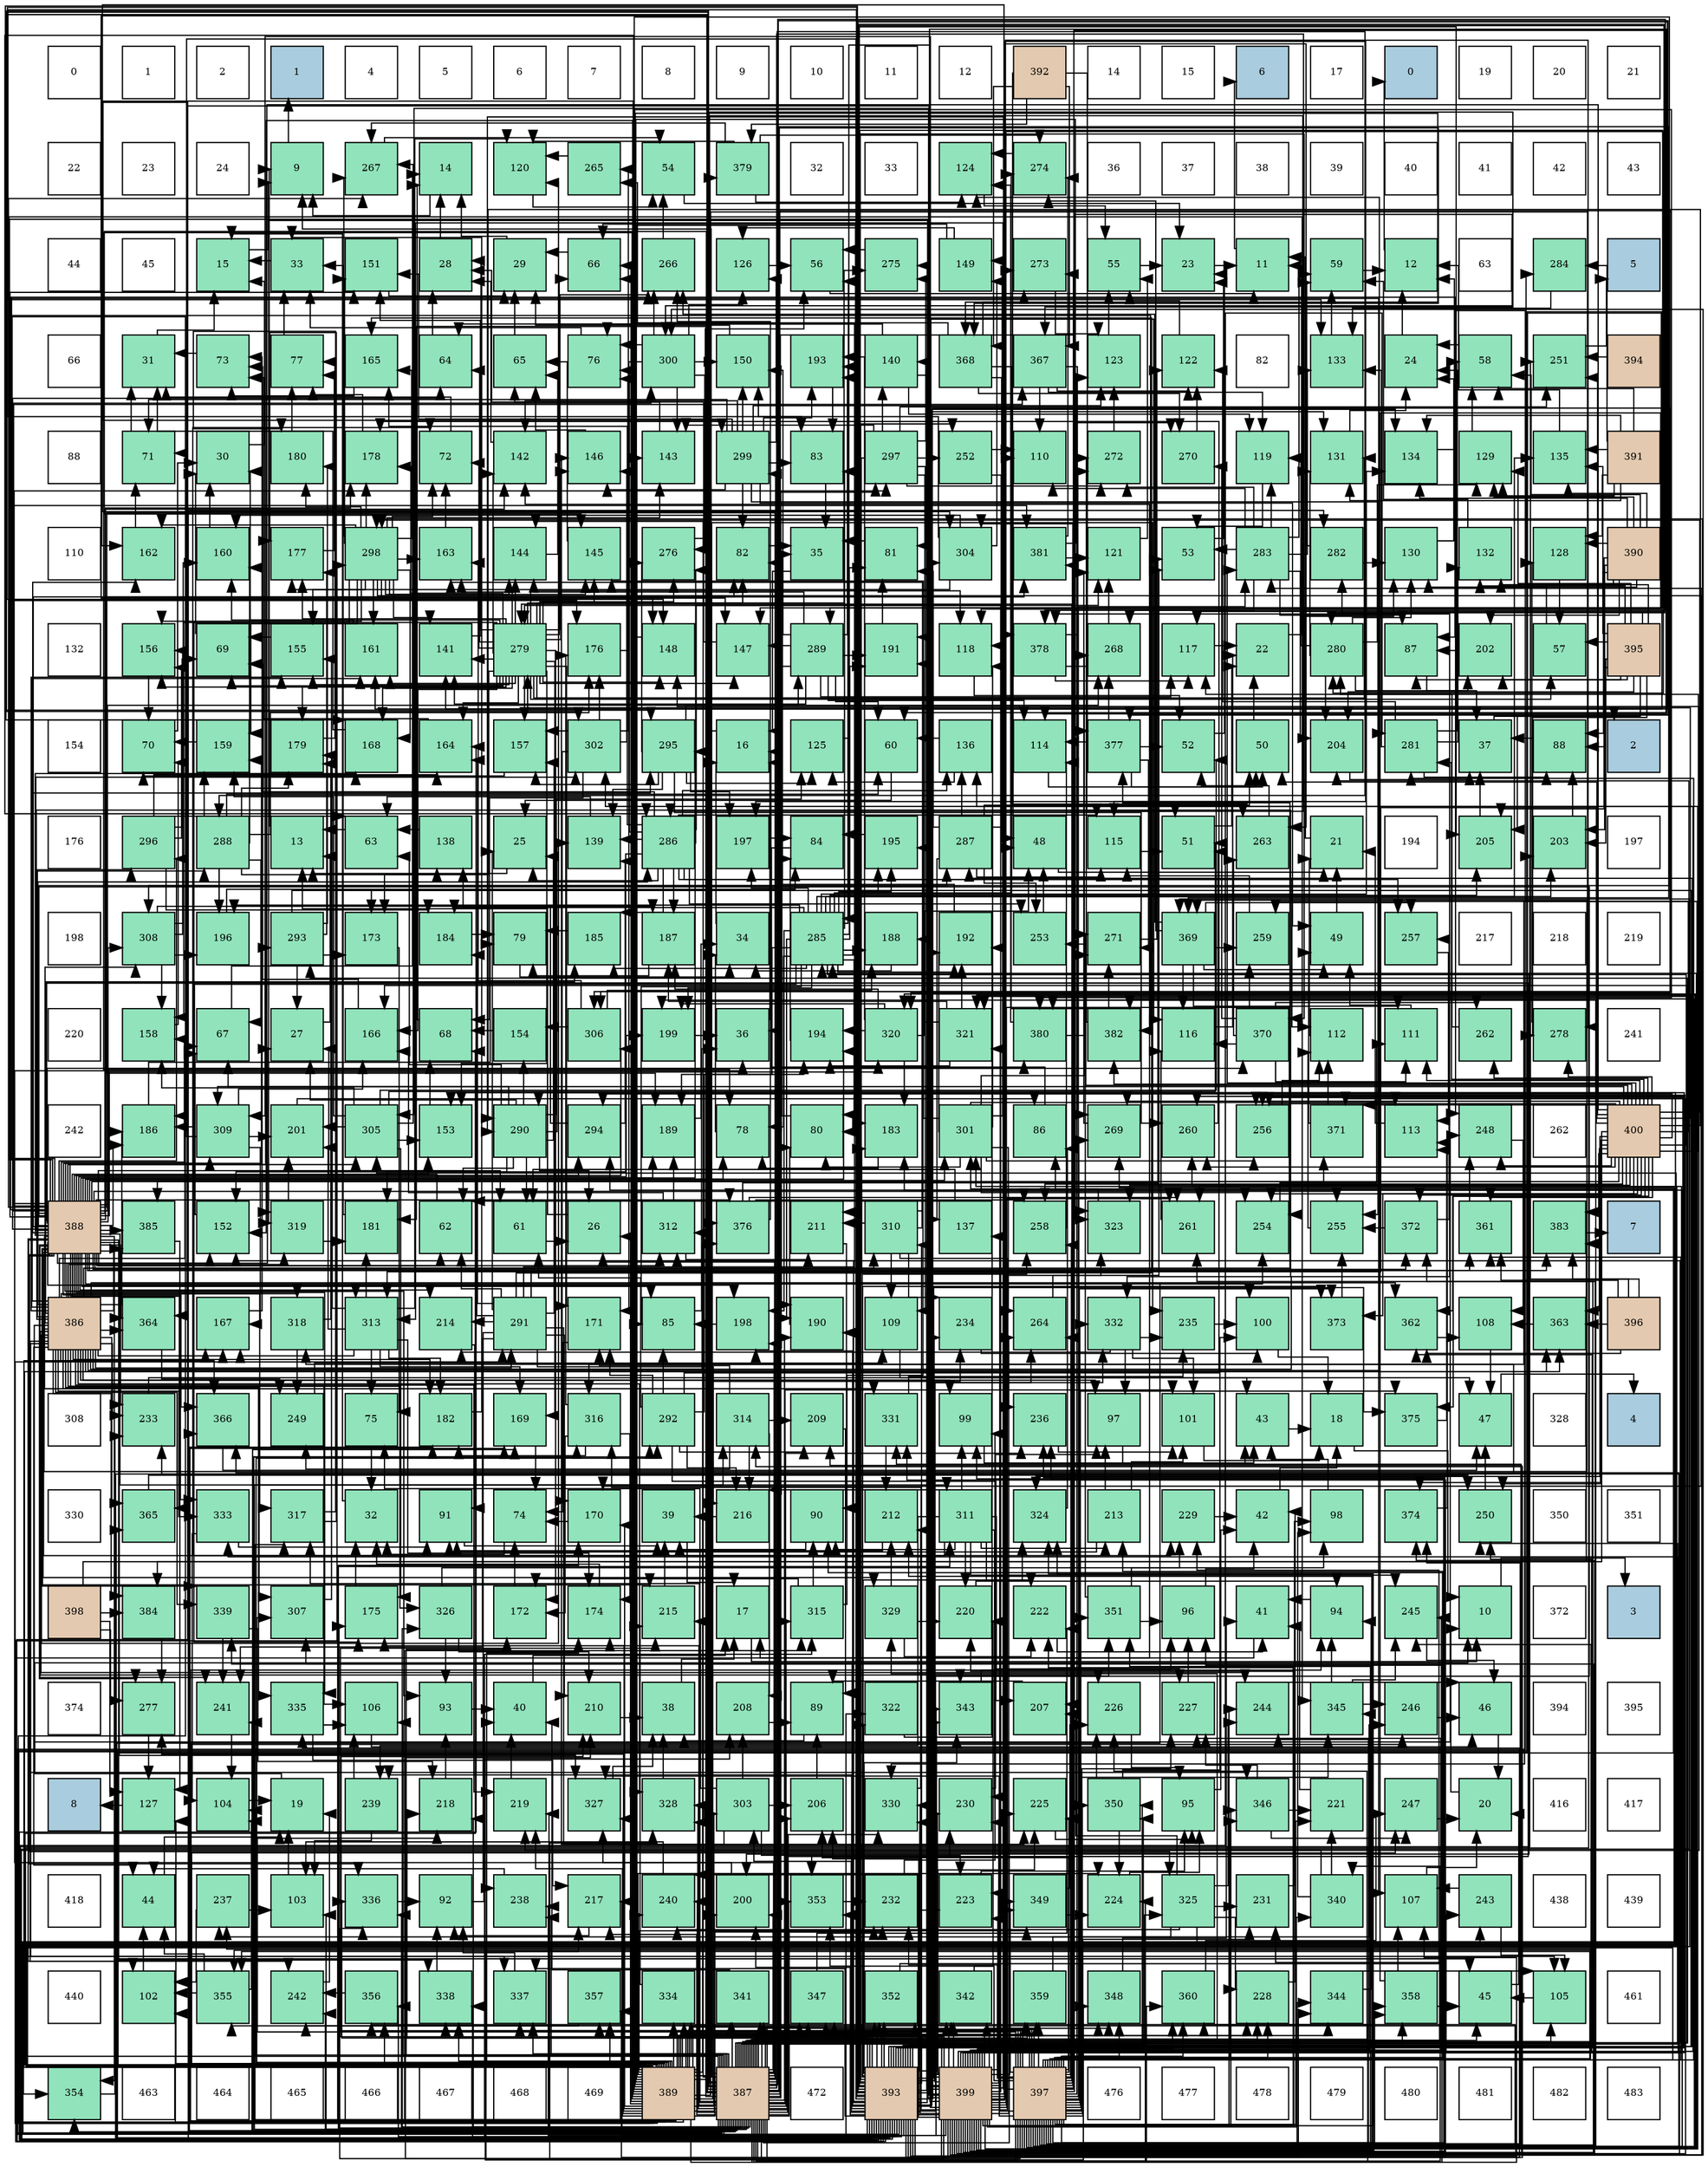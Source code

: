 digraph layout{
 rankdir=TB;
 splines=ortho;
 node [style=filled shape=square fixedsize=true width=0.6];
0[label="0", fontsize=8, fillcolor="#ffffff"];
1[label="1", fontsize=8, fillcolor="#ffffff"];
2[label="2", fontsize=8, fillcolor="#ffffff"];
3[label="1", fontsize=8, fillcolor="#a9ccde"];
4[label="4", fontsize=8, fillcolor="#ffffff"];
5[label="5", fontsize=8, fillcolor="#ffffff"];
6[label="6", fontsize=8, fillcolor="#ffffff"];
7[label="7", fontsize=8, fillcolor="#ffffff"];
8[label="8", fontsize=8, fillcolor="#ffffff"];
9[label="9", fontsize=8, fillcolor="#ffffff"];
10[label="10", fontsize=8, fillcolor="#ffffff"];
11[label="11", fontsize=8, fillcolor="#ffffff"];
12[label="12", fontsize=8, fillcolor="#ffffff"];
13[label="392", fontsize=8, fillcolor="#e3c9af"];
14[label="14", fontsize=8, fillcolor="#ffffff"];
15[label="15", fontsize=8, fillcolor="#ffffff"];
16[label="6", fontsize=8, fillcolor="#a9ccde"];
17[label="17", fontsize=8, fillcolor="#ffffff"];
18[label="0", fontsize=8, fillcolor="#a9ccde"];
19[label="19", fontsize=8, fillcolor="#ffffff"];
20[label="20", fontsize=8, fillcolor="#ffffff"];
21[label="21", fontsize=8, fillcolor="#ffffff"];
22[label="22", fontsize=8, fillcolor="#ffffff"];
23[label="23", fontsize=8, fillcolor="#ffffff"];
24[label="24", fontsize=8, fillcolor="#ffffff"];
25[label="9", fontsize=8, fillcolor="#91e3bb"];
26[label="267", fontsize=8, fillcolor="#91e3bb"];
27[label="14", fontsize=8, fillcolor="#91e3bb"];
28[label="120", fontsize=8, fillcolor="#91e3bb"];
29[label="265", fontsize=8, fillcolor="#91e3bb"];
30[label="54", fontsize=8, fillcolor="#91e3bb"];
31[label="379", fontsize=8, fillcolor="#91e3bb"];
32[label="32", fontsize=8, fillcolor="#ffffff"];
33[label="33", fontsize=8, fillcolor="#ffffff"];
34[label="124", fontsize=8, fillcolor="#91e3bb"];
35[label="274", fontsize=8, fillcolor="#91e3bb"];
36[label="36", fontsize=8, fillcolor="#ffffff"];
37[label="37", fontsize=8, fillcolor="#ffffff"];
38[label="38", fontsize=8, fillcolor="#ffffff"];
39[label="39", fontsize=8, fillcolor="#ffffff"];
40[label="40", fontsize=8, fillcolor="#ffffff"];
41[label="41", fontsize=8, fillcolor="#ffffff"];
42[label="42", fontsize=8, fillcolor="#ffffff"];
43[label="43", fontsize=8, fillcolor="#ffffff"];
44[label="44", fontsize=8, fillcolor="#ffffff"];
45[label="45", fontsize=8, fillcolor="#ffffff"];
46[label="15", fontsize=8, fillcolor="#91e3bb"];
47[label="33", fontsize=8, fillcolor="#91e3bb"];
48[label="151", fontsize=8, fillcolor="#91e3bb"];
49[label="28", fontsize=8, fillcolor="#91e3bb"];
50[label="29", fontsize=8, fillcolor="#91e3bb"];
51[label="66", fontsize=8, fillcolor="#91e3bb"];
52[label="266", fontsize=8, fillcolor="#91e3bb"];
53[label="126", fontsize=8, fillcolor="#91e3bb"];
54[label="56", fontsize=8, fillcolor="#91e3bb"];
55[label="275", fontsize=8, fillcolor="#91e3bb"];
56[label="149", fontsize=8, fillcolor="#91e3bb"];
57[label="273", fontsize=8, fillcolor="#91e3bb"];
58[label="55", fontsize=8, fillcolor="#91e3bb"];
59[label="23", fontsize=8, fillcolor="#91e3bb"];
60[label="11", fontsize=8, fillcolor="#91e3bb"];
61[label="59", fontsize=8, fillcolor="#91e3bb"];
62[label="12", fontsize=8, fillcolor="#91e3bb"];
63[label="63", fontsize=8, fillcolor="#ffffff"];
64[label="284", fontsize=8, fillcolor="#91e3bb"];
65[label="5", fontsize=8, fillcolor="#a9ccde"];
66[label="66", fontsize=8, fillcolor="#ffffff"];
67[label="31", fontsize=8, fillcolor="#91e3bb"];
68[label="73", fontsize=8, fillcolor="#91e3bb"];
69[label="77", fontsize=8, fillcolor="#91e3bb"];
70[label="165", fontsize=8, fillcolor="#91e3bb"];
71[label="64", fontsize=8, fillcolor="#91e3bb"];
72[label="65", fontsize=8, fillcolor="#91e3bb"];
73[label="76", fontsize=8, fillcolor="#91e3bb"];
74[label="300", fontsize=8, fillcolor="#91e3bb"];
75[label="150", fontsize=8, fillcolor="#91e3bb"];
76[label="193", fontsize=8, fillcolor="#91e3bb"];
77[label="140", fontsize=8, fillcolor="#91e3bb"];
78[label="368", fontsize=8, fillcolor="#91e3bb"];
79[label="367", fontsize=8, fillcolor="#91e3bb"];
80[label="123", fontsize=8, fillcolor="#91e3bb"];
81[label="122", fontsize=8, fillcolor="#91e3bb"];
82[label="82", fontsize=8, fillcolor="#ffffff"];
83[label="133", fontsize=8, fillcolor="#91e3bb"];
84[label="24", fontsize=8, fillcolor="#91e3bb"];
85[label="58", fontsize=8, fillcolor="#91e3bb"];
86[label="251", fontsize=8, fillcolor="#91e3bb"];
87[label="394", fontsize=8, fillcolor="#e3c9af"];
88[label="88", fontsize=8, fillcolor="#ffffff"];
89[label="71", fontsize=8, fillcolor="#91e3bb"];
90[label="30", fontsize=8, fillcolor="#91e3bb"];
91[label="180", fontsize=8, fillcolor="#91e3bb"];
92[label="178", fontsize=8, fillcolor="#91e3bb"];
93[label="72", fontsize=8, fillcolor="#91e3bb"];
94[label="142", fontsize=8, fillcolor="#91e3bb"];
95[label="146", fontsize=8, fillcolor="#91e3bb"];
96[label="143", fontsize=8, fillcolor="#91e3bb"];
97[label="299", fontsize=8, fillcolor="#91e3bb"];
98[label="83", fontsize=8, fillcolor="#91e3bb"];
99[label="297", fontsize=8, fillcolor="#91e3bb"];
100[label="252", fontsize=8, fillcolor="#91e3bb"];
101[label="110", fontsize=8, fillcolor="#91e3bb"];
102[label="272", fontsize=8, fillcolor="#91e3bb"];
103[label="270", fontsize=8, fillcolor="#91e3bb"];
104[label="119", fontsize=8, fillcolor="#91e3bb"];
105[label="131", fontsize=8, fillcolor="#91e3bb"];
106[label="134", fontsize=8, fillcolor="#91e3bb"];
107[label="129", fontsize=8, fillcolor="#91e3bb"];
108[label="135", fontsize=8, fillcolor="#91e3bb"];
109[label="391", fontsize=8, fillcolor="#e3c9af"];
110[label="110", fontsize=8, fillcolor="#ffffff"];
111[label="162", fontsize=8, fillcolor="#91e3bb"];
112[label="160", fontsize=8, fillcolor="#91e3bb"];
113[label="177", fontsize=8, fillcolor="#91e3bb"];
114[label="298", fontsize=8, fillcolor="#91e3bb"];
115[label="163", fontsize=8, fillcolor="#91e3bb"];
116[label="144", fontsize=8, fillcolor="#91e3bb"];
117[label="145", fontsize=8, fillcolor="#91e3bb"];
118[label="276", fontsize=8, fillcolor="#91e3bb"];
119[label="82", fontsize=8, fillcolor="#91e3bb"];
120[label="35", fontsize=8, fillcolor="#91e3bb"];
121[label="81", fontsize=8, fillcolor="#91e3bb"];
122[label="304", fontsize=8, fillcolor="#91e3bb"];
123[label="381", fontsize=8, fillcolor="#91e3bb"];
124[label="121", fontsize=8, fillcolor="#91e3bb"];
125[label="53", fontsize=8, fillcolor="#91e3bb"];
126[label="283", fontsize=8, fillcolor="#91e3bb"];
127[label="282", fontsize=8, fillcolor="#91e3bb"];
128[label="130", fontsize=8, fillcolor="#91e3bb"];
129[label="132", fontsize=8, fillcolor="#91e3bb"];
130[label="128", fontsize=8, fillcolor="#91e3bb"];
131[label="390", fontsize=8, fillcolor="#e3c9af"];
132[label="132", fontsize=8, fillcolor="#ffffff"];
133[label="156", fontsize=8, fillcolor="#91e3bb"];
134[label="69", fontsize=8, fillcolor="#91e3bb"];
135[label="155", fontsize=8, fillcolor="#91e3bb"];
136[label="161", fontsize=8, fillcolor="#91e3bb"];
137[label="141", fontsize=8, fillcolor="#91e3bb"];
138[label="279", fontsize=8, fillcolor="#91e3bb"];
139[label="176", fontsize=8, fillcolor="#91e3bb"];
140[label="148", fontsize=8, fillcolor="#91e3bb"];
141[label="147", fontsize=8, fillcolor="#91e3bb"];
142[label="289", fontsize=8, fillcolor="#91e3bb"];
143[label="191", fontsize=8, fillcolor="#91e3bb"];
144[label="118", fontsize=8, fillcolor="#91e3bb"];
145[label="378", fontsize=8, fillcolor="#91e3bb"];
146[label="268", fontsize=8, fillcolor="#91e3bb"];
147[label="117", fontsize=8, fillcolor="#91e3bb"];
148[label="22", fontsize=8, fillcolor="#91e3bb"];
149[label="280", fontsize=8, fillcolor="#91e3bb"];
150[label="87", fontsize=8, fillcolor="#91e3bb"];
151[label="202", fontsize=8, fillcolor="#91e3bb"];
152[label="57", fontsize=8, fillcolor="#91e3bb"];
153[label="395", fontsize=8, fillcolor="#e3c9af"];
154[label="154", fontsize=8, fillcolor="#ffffff"];
155[label="70", fontsize=8, fillcolor="#91e3bb"];
156[label="159", fontsize=8, fillcolor="#91e3bb"];
157[label="179", fontsize=8, fillcolor="#91e3bb"];
158[label="168", fontsize=8, fillcolor="#91e3bb"];
159[label="164", fontsize=8, fillcolor="#91e3bb"];
160[label="157", fontsize=8, fillcolor="#91e3bb"];
161[label="302", fontsize=8, fillcolor="#91e3bb"];
162[label="295", fontsize=8, fillcolor="#91e3bb"];
163[label="16", fontsize=8, fillcolor="#91e3bb"];
164[label="125", fontsize=8, fillcolor="#91e3bb"];
165[label="60", fontsize=8, fillcolor="#91e3bb"];
166[label="136", fontsize=8, fillcolor="#91e3bb"];
167[label="114", fontsize=8, fillcolor="#91e3bb"];
168[label="377", fontsize=8, fillcolor="#91e3bb"];
169[label="52", fontsize=8, fillcolor="#91e3bb"];
170[label="50", fontsize=8, fillcolor="#91e3bb"];
171[label="204", fontsize=8, fillcolor="#91e3bb"];
172[label="281", fontsize=8, fillcolor="#91e3bb"];
173[label="37", fontsize=8, fillcolor="#91e3bb"];
174[label="88", fontsize=8, fillcolor="#91e3bb"];
175[label="2", fontsize=8, fillcolor="#a9ccde"];
176[label="176", fontsize=8, fillcolor="#ffffff"];
177[label="296", fontsize=8, fillcolor="#91e3bb"];
178[label="288", fontsize=8, fillcolor="#91e3bb"];
179[label="13", fontsize=8, fillcolor="#91e3bb"];
180[label="63", fontsize=8, fillcolor="#91e3bb"];
181[label="138", fontsize=8, fillcolor="#91e3bb"];
182[label="25", fontsize=8, fillcolor="#91e3bb"];
183[label="139", fontsize=8, fillcolor="#91e3bb"];
184[label="286", fontsize=8, fillcolor="#91e3bb"];
185[label="197", fontsize=8, fillcolor="#91e3bb"];
186[label="84", fontsize=8, fillcolor="#91e3bb"];
187[label="195", fontsize=8, fillcolor="#91e3bb"];
188[label="287", fontsize=8, fillcolor="#91e3bb"];
189[label="48", fontsize=8, fillcolor="#91e3bb"];
190[label="115", fontsize=8, fillcolor="#91e3bb"];
191[label="51", fontsize=8, fillcolor="#91e3bb"];
192[label="263", fontsize=8, fillcolor="#91e3bb"];
193[label="21", fontsize=8, fillcolor="#91e3bb"];
194[label="194", fontsize=8, fillcolor="#ffffff"];
195[label="205", fontsize=8, fillcolor="#91e3bb"];
196[label="203", fontsize=8, fillcolor="#91e3bb"];
197[label="197", fontsize=8, fillcolor="#ffffff"];
198[label="198", fontsize=8, fillcolor="#ffffff"];
199[label="308", fontsize=8, fillcolor="#91e3bb"];
200[label="196", fontsize=8, fillcolor="#91e3bb"];
201[label="293", fontsize=8, fillcolor="#91e3bb"];
202[label="173", fontsize=8, fillcolor="#91e3bb"];
203[label="184", fontsize=8, fillcolor="#91e3bb"];
204[label="79", fontsize=8, fillcolor="#91e3bb"];
205[label="185", fontsize=8, fillcolor="#91e3bb"];
206[label="187", fontsize=8, fillcolor="#91e3bb"];
207[label="34", fontsize=8, fillcolor="#91e3bb"];
208[label="285", fontsize=8, fillcolor="#91e3bb"];
209[label="188", fontsize=8, fillcolor="#91e3bb"];
210[label="192", fontsize=8, fillcolor="#91e3bb"];
211[label="253", fontsize=8, fillcolor="#91e3bb"];
212[label="271", fontsize=8, fillcolor="#91e3bb"];
213[label="369", fontsize=8, fillcolor="#91e3bb"];
214[label="259", fontsize=8, fillcolor="#91e3bb"];
215[label="49", fontsize=8, fillcolor="#91e3bb"];
216[label="257", fontsize=8, fillcolor="#91e3bb"];
217[label="217", fontsize=8, fillcolor="#ffffff"];
218[label="218", fontsize=8, fillcolor="#ffffff"];
219[label="219", fontsize=8, fillcolor="#ffffff"];
220[label="220", fontsize=8, fillcolor="#ffffff"];
221[label="158", fontsize=8, fillcolor="#91e3bb"];
222[label="67", fontsize=8, fillcolor="#91e3bb"];
223[label="27", fontsize=8, fillcolor="#91e3bb"];
224[label="166", fontsize=8, fillcolor="#91e3bb"];
225[label="68", fontsize=8, fillcolor="#91e3bb"];
226[label="154", fontsize=8, fillcolor="#91e3bb"];
227[label="306", fontsize=8, fillcolor="#91e3bb"];
228[label="199", fontsize=8, fillcolor="#91e3bb"];
229[label="36", fontsize=8, fillcolor="#91e3bb"];
230[label="194", fontsize=8, fillcolor="#91e3bb"];
231[label="320", fontsize=8, fillcolor="#91e3bb"];
232[label="321", fontsize=8, fillcolor="#91e3bb"];
233[label="380", fontsize=8, fillcolor="#91e3bb"];
234[label="382", fontsize=8, fillcolor="#91e3bb"];
235[label="116", fontsize=8, fillcolor="#91e3bb"];
236[label="370", fontsize=8, fillcolor="#91e3bb"];
237[label="112", fontsize=8, fillcolor="#91e3bb"];
238[label="111", fontsize=8, fillcolor="#91e3bb"];
239[label="262", fontsize=8, fillcolor="#91e3bb"];
240[label="278", fontsize=8, fillcolor="#91e3bb"];
241[label="241", fontsize=8, fillcolor="#ffffff"];
242[label="242", fontsize=8, fillcolor="#ffffff"];
243[label="186", fontsize=8, fillcolor="#91e3bb"];
244[label="309", fontsize=8, fillcolor="#91e3bb"];
245[label="201", fontsize=8, fillcolor="#91e3bb"];
246[label="305", fontsize=8, fillcolor="#91e3bb"];
247[label="153", fontsize=8, fillcolor="#91e3bb"];
248[label="290", fontsize=8, fillcolor="#91e3bb"];
249[label="294", fontsize=8, fillcolor="#91e3bb"];
250[label="189", fontsize=8, fillcolor="#91e3bb"];
251[label="78", fontsize=8, fillcolor="#91e3bb"];
252[label="80", fontsize=8, fillcolor="#91e3bb"];
253[label="183", fontsize=8, fillcolor="#91e3bb"];
254[label="301", fontsize=8, fillcolor="#91e3bb"];
255[label="86", fontsize=8, fillcolor="#91e3bb"];
256[label="269", fontsize=8, fillcolor="#91e3bb"];
257[label="260", fontsize=8, fillcolor="#91e3bb"];
258[label="256", fontsize=8, fillcolor="#91e3bb"];
259[label="371", fontsize=8, fillcolor="#91e3bb"];
260[label="113", fontsize=8, fillcolor="#91e3bb"];
261[label="248", fontsize=8, fillcolor="#91e3bb"];
262[label="262", fontsize=8, fillcolor="#ffffff"];
263[label="400", fontsize=8, fillcolor="#e3c9af"];
264[label="388", fontsize=8, fillcolor="#e3c9af"];
265[label="385", fontsize=8, fillcolor="#91e3bb"];
266[label="152", fontsize=8, fillcolor="#91e3bb"];
267[label="319", fontsize=8, fillcolor="#91e3bb"];
268[label="181", fontsize=8, fillcolor="#91e3bb"];
269[label="62", fontsize=8, fillcolor="#91e3bb"];
270[label="61", fontsize=8, fillcolor="#91e3bb"];
271[label="26", fontsize=8, fillcolor="#91e3bb"];
272[label="312", fontsize=8, fillcolor="#91e3bb"];
273[label="376", fontsize=8, fillcolor="#91e3bb"];
274[label="211", fontsize=8, fillcolor="#91e3bb"];
275[label="310", fontsize=8, fillcolor="#91e3bb"];
276[label="137", fontsize=8, fillcolor="#91e3bb"];
277[label="258", fontsize=8, fillcolor="#91e3bb"];
278[label="323", fontsize=8, fillcolor="#91e3bb"];
279[label="261", fontsize=8, fillcolor="#91e3bb"];
280[label="254", fontsize=8, fillcolor="#91e3bb"];
281[label="255", fontsize=8, fillcolor="#91e3bb"];
282[label="372", fontsize=8, fillcolor="#91e3bb"];
283[label="361", fontsize=8, fillcolor="#91e3bb"];
284[label="383", fontsize=8, fillcolor="#91e3bb"];
285[label="7", fontsize=8, fillcolor="#a9ccde"];
286[label="386", fontsize=8, fillcolor="#e3c9af"];
287[label="364", fontsize=8, fillcolor="#91e3bb"];
288[label="167", fontsize=8, fillcolor="#91e3bb"];
289[label="318", fontsize=8, fillcolor="#91e3bb"];
290[label="313", fontsize=8, fillcolor="#91e3bb"];
291[label="214", fontsize=8, fillcolor="#91e3bb"];
292[label="291", fontsize=8, fillcolor="#91e3bb"];
293[label="171", fontsize=8, fillcolor="#91e3bb"];
294[label="85", fontsize=8, fillcolor="#91e3bb"];
295[label="198", fontsize=8, fillcolor="#91e3bb"];
296[label="190", fontsize=8, fillcolor="#91e3bb"];
297[label="109", fontsize=8, fillcolor="#91e3bb"];
298[label="234", fontsize=8, fillcolor="#91e3bb"];
299[label="264", fontsize=8, fillcolor="#91e3bb"];
300[label="332", fontsize=8, fillcolor="#91e3bb"];
301[label="235", fontsize=8, fillcolor="#91e3bb"];
302[label="100", fontsize=8, fillcolor="#91e3bb"];
303[label="373", fontsize=8, fillcolor="#91e3bb"];
304[label="362", fontsize=8, fillcolor="#91e3bb"];
305[label="108", fontsize=8, fillcolor="#91e3bb"];
306[label="363", fontsize=8, fillcolor="#91e3bb"];
307[label="396", fontsize=8, fillcolor="#e3c9af"];
308[label="308", fontsize=8, fillcolor="#ffffff"];
309[label="233", fontsize=8, fillcolor="#91e3bb"];
310[label="366", fontsize=8, fillcolor="#91e3bb"];
311[label="249", fontsize=8, fillcolor="#91e3bb"];
312[label="75", fontsize=8, fillcolor="#91e3bb"];
313[label="182", fontsize=8, fillcolor="#91e3bb"];
314[label="169", fontsize=8, fillcolor="#91e3bb"];
315[label="316", fontsize=8, fillcolor="#91e3bb"];
316[label="292", fontsize=8, fillcolor="#91e3bb"];
317[label="314", fontsize=8, fillcolor="#91e3bb"];
318[label="209", fontsize=8, fillcolor="#91e3bb"];
319[label="331", fontsize=8, fillcolor="#91e3bb"];
320[label="99", fontsize=8, fillcolor="#91e3bb"];
321[label="236", fontsize=8, fillcolor="#91e3bb"];
322[label="97", fontsize=8, fillcolor="#91e3bb"];
323[label="101", fontsize=8, fillcolor="#91e3bb"];
324[label="43", fontsize=8, fillcolor="#91e3bb"];
325[label="18", fontsize=8, fillcolor="#91e3bb"];
326[label="375", fontsize=8, fillcolor="#91e3bb"];
327[label="47", fontsize=8, fillcolor="#91e3bb"];
328[label="328", fontsize=8, fillcolor="#ffffff"];
329[label="4", fontsize=8, fillcolor="#a9ccde"];
330[label="330", fontsize=8, fillcolor="#ffffff"];
331[label="365", fontsize=8, fillcolor="#91e3bb"];
332[label="333", fontsize=8, fillcolor="#91e3bb"];
333[label="317", fontsize=8, fillcolor="#91e3bb"];
334[label="32", fontsize=8, fillcolor="#91e3bb"];
335[label="91", fontsize=8, fillcolor="#91e3bb"];
336[label="74", fontsize=8, fillcolor="#91e3bb"];
337[label="170", fontsize=8, fillcolor="#91e3bb"];
338[label="39", fontsize=8, fillcolor="#91e3bb"];
339[label="216", fontsize=8, fillcolor="#91e3bb"];
340[label="90", fontsize=8, fillcolor="#91e3bb"];
341[label="212", fontsize=8, fillcolor="#91e3bb"];
342[label="311", fontsize=8, fillcolor="#91e3bb"];
343[label="324", fontsize=8, fillcolor="#91e3bb"];
344[label="213", fontsize=8, fillcolor="#91e3bb"];
345[label="229", fontsize=8, fillcolor="#91e3bb"];
346[label="42", fontsize=8, fillcolor="#91e3bb"];
347[label="98", fontsize=8, fillcolor="#91e3bb"];
348[label="374", fontsize=8, fillcolor="#91e3bb"];
349[label="250", fontsize=8, fillcolor="#91e3bb"];
350[label="350", fontsize=8, fillcolor="#ffffff"];
351[label="351", fontsize=8, fillcolor="#ffffff"];
352[label="398", fontsize=8, fillcolor="#e3c9af"];
353[label="384", fontsize=8, fillcolor="#91e3bb"];
354[label="339", fontsize=8, fillcolor="#91e3bb"];
355[label="307", fontsize=8, fillcolor="#91e3bb"];
356[label="175", fontsize=8, fillcolor="#91e3bb"];
357[label="326", fontsize=8, fillcolor="#91e3bb"];
358[label="172", fontsize=8, fillcolor="#91e3bb"];
359[label="174", fontsize=8, fillcolor="#91e3bb"];
360[label="215", fontsize=8, fillcolor="#91e3bb"];
361[label="17", fontsize=8, fillcolor="#91e3bb"];
362[label="315", fontsize=8, fillcolor="#91e3bb"];
363[label="329", fontsize=8, fillcolor="#91e3bb"];
364[label="220", fontsize=8, fillcolor="#91e3bb"];
365[label="222", fontsize=8, fillcolor="#91e3bb"];
366[label="351", fontsize=8, fillcolor="#91e3bb"];
367[label="96", fontsize=8, fillcolor="#91e3bb"];
368[label="41", fontsize=8, fillcolor="#91e3bb"];
369[label="94", fontsize=8, fillcolor="#91e3bb"];
370[label="245", fontsize=8, fillcolor="#91e3bb"];
371[label="10", fontsize=8, fillcolor="#91e3bb"];
372[label="372", fontsize=8, fillcolor="#ffffff"];
373[label="3", fontsize=8, fillcolor="#a9ccde"];
374[label="374", fontsize=8, fillcolor="#ffffff"];
375[label="277", fontsize=8, fillcolor="#91e3bb"];
376[label="241", fontsize=8, fillcolor="#91e3bb"];
377[label="335", fontsize=8, fillcolor="#91e3bb"];
378[label="106", fontsize=8, fillcolor="#91e3bb"];
379[label="93", fontsize=8, fillcolor="#91e3bb"];
380[label="40", fontsize=8, fillcolor="#91e3bb"];
381[label="210", fontsize=8, fillcolor="#91e3bb"];
382[label="38", fontsize=8, fillcolor="#91e3bb"];
383[label="208", fontsize=8, fillcolor="#91e3bb"];
384[label="89", fontsize=8, fillcolor="#91e3bb"];
385[label="322", fontsize=8, fillcolor="#91e3bb"];
386[label="343", fontsize=8, fillcolor="#91e3bb"];
387[label="207", fontsize=8, fillcolor="#91e3bb"];
388[label="226", fontsize=8, fillcolor="#91e3bb"];
389[label="227", fontsize=8, fillcolor="#91e3bb"];
390[label="244", fontsize=8, fillcolor="#91e3bb"];
391[label="345", fontsize=8, fillcolor="#91e3bb"];
392[label="246", fontsize=8, fillcolor="#91e3bb"];
393[label="46", fontsize=8, fillcolor="#91e3bb"];
394[label="394", fontsize=8, fillcolor="#ffffff"];
395[label="395", fontsize=8, fillcolor="#ffffff"];
396[label="8", fontsize=8, fillcolor="#a9ccde"];
397[label="127", fontsize=8, fillcolor="#91e3bb"];
398[label="104", fontsize=8, fillcolor="#91e3bb"];
399[label="19", fontsize=8, fillcolor="#91e3bb"];
400[label="239", fontsize=8, fillcolor="#91e3bb"];
401[label="218", fontsize=8, fillcolor="#91e3bb"];
402[label="219", fontsize=8, fillcolor="#91e3bb"];
403[label="327", fontsize=8, fillcolor="#91e3bb"];
404[label="328", fontsize=8, fillcolor="#91e3bb"];
405[label="303", fontsize=8, fillcolor="#91e3bb"];
406[label="206", fontsize=8, fillcolor="#91e3bb"];
407[label="330", fontsize=8, fillcolor="#91e3bb"];
408[label="230", fontsize=8, fillcolor="#91e3bb"];
409[label="225", fontsize=8, fillcolor="#91e3bb"];
410[label="350", fontsize=8, fillcolor="#91e3bb"];
411[label="95", fontsize=8, fillcolor="#91e3bb"];
412[label="346", fontsize=8, fillcolor="#91e3bb"];
413[label="221", fontsize=8, fillcolor="#91e3bb"];
414[label="247", fontsize=8, fillcolor="#91e3bb"];
415[label="20", fontsize=8, fillcolor="#91e3bb"];
416[label="416", fontsize=8, fillcolor="#ffffff"];
417[label="417", fontsize=8, fillcolor="#ffffff"];
418[label="418", fontsize=8, fillcolor="#ffffff"];
419[label="44", fontsize=8, fillcolor="#91e3bb"];
420[label="237", fontsize=8, fillcolor="#91e3bb"];
421[label="103", fontsize=8, fillcolor="#91e3bb"];
422[label="336", fontsize=8, fillcolor="#91e3bb"];
423[label="92", fontsize=8, fillcolor="#91e3bb"];
424[label="238", fontsize=8, fillcolor="#91e3bb"];
425[label="217", fontsize=8, fillcolor="#91e3bb"];
426[label="240", fontsize=8, fillcolor="#91e3bb"];
427[label="200", fontsize=8, fillcolor="#91e3bb"];
428[label="353", fontsize=8, fillcolor="#91e3bb"];
429[label="232", fontsize=8, fillcolor="#91e3bb"];
430[label="223", fontsize=8, fillcolor="#91e3bb"];
431[label="349", fontsize=8, fillcolor="#91e3bb"];
432[label="224", fontsize=8, fillcolor="#91e3bb"];
433[label="325", fontsize=8, fillcolor="#91e3bb"];
434[label="231", fontsize=8, fillcolor="#91e3bb"];
435[label="340", fontsize=8, fillcolor="#91e3bb"];
436[label="107", fontsize=8, fillcolor="#91e3bb"];
437[label="243", fontsize=8, fillcolor="#91e3bb"];
438[label="438", fontsize=8, fillcolor="#ffffff"];
439[label="439", fontsize=8, fillcolor="#ffffff"];
440[label="440", fontsize=8, fillcolor="#ffffff"];
441[label="102", fontsize=8, fillcolor="#91e3bb"];
442[label="355", fontsize=8, fillcolor="#91e3bb"];
443[label="242", fontsize=8, fillcolor="#91e3bb"];
444[label="356", fontsize=8, fillcolor="#91e3bb"];
445[label="338", fontsize=8, fillcolor="#91e3bb"];
446[label="337", fontsize=8, fillcolor="#91e3bb"];
447[label="357", fontsize=8, fillcolor="#91e3bb"];
448[label="334", fontsize=8, fillcolor="#91e3bb"];
449[label="341", fontsize=8, fillcolor="#91e3bb"];
450[label="347", fontsize=8, fillcolor="#91e3bb"];
451[label="352", fontsize=8, fillcolor="#91e3bb"];
452[label="342", fontsize=8, fillcolor="#91e3bb"];
453[label="359", fontsize=8, fillcolor="#91e3bb"];
454[label="348", fontsize=8, fillcolor="#91e3bb"];
455[label="360", fontsize=8, fillcolor="#91e3bb"];
456[label="228", fontsize=8, fillcolor="#91e3bb"];
457[label="344", fontsize=8, fillcolor="#91e3bb"];
458[label="358", fontsize=8, fillcolor="#91e3bb"];
459[label="45", fontsize=8, fillcolor="#91e3bb"];
460[label="105", fontsize=8, fillcolor="#91e3bb"];
461[label="461", fontsize=8, fillcolor="#ffffff"];
462[label="354", fontsize=8, fillcolor="#91e3bb"];
463[label="463", fontsize=8, fillcolor="#ffffff"];
464[label="464", fontsize=8, fillcolor="#ffffff"];
465[label="465", fontsize=8, fillcolor="#ffffff"];
466[label="466", fontsize=8, fillcolor="#ffffff"];
467[label="467", fontsize=8, fillcolor="#ffffff"];
468[label="468", fontsize=8, fillcolor="#ffffff"];
469[label="469", fontsize=8, fillcolor="#ffffff"];
470[label="389", fontsize=8, fillcolor="#e3c9af"];
471[label="387", fontsize=8, fillcolor="#e3c9af"];
472[label="472", fontsize=8, fillcolor="#ffffff"];
473[label="393", fontsize=8, fillcolor="#e3c9af"];
474[label="399", fontsize=8, fillcolor="#e3c9af"];
475[label="397", fontsize=8, fillcolor="#e3c9af"];
476[label="476", fontsize=8, fillcolor="#ffffff"];
477[label="477", fontsize=8, fillcolor="#ffffff"];
478[label="478", fontsize=8, fillcolor="#ffffff"];
479[label="479", fontsize=8, fillcolor="#ffffff"];
480[label="480", fontsize=8, fillcolor="#ffffff"];
481[label="481", fontsize=8, fillcolor="#ffffff"];
482[label="482", fontsize=8, fillcolor="#ffffff"];
483[label="483", fontsize=8, fillcolor="#ffffff"];
edge [constraint=false, style=vis];25 -> 3;
371 -> 373;
60 -> 16;
62 -> 18;
179 -> 25;
27 -> 25;
46 -> 25;
163 -> 25;
361 -> 371;
325 -> 371;
399 -> 371;
415 -> 371;
193 -> 60;
148 -> 60;
59 -> 60;
84 -> 62;
182 -> 179;
271 -> 179;
223 -> 179;
49 -> 27;
50 -> 27;
90 -> 46;
67 -> 46;
334 -> 46;
47 -> 46;
207 -> 163;
120 -> 163;
229 -> 163;
173 -> 175;
382 -> 361;
338 -> 361;
380 -> 361;
368 -> 361;
346 -> 325;
324 -> 325;
419 -> 399;
459 -> 415;
393 -> 415;
327 -> 329;
189 -> 193;
215 -> 193;
170 -> 148;
191 -> 148;
169 -> 59;
125 -> 59;
30 -> 59;
58 -> 59;
54 -> 60;
152 -> 84;
85 -> 84;
61 -> 62;
165 -> 182;
270 -> 271;
269 -> 223;
180 -> 179;
71 -> 49;
72 -> 50;
51 -> 50;
222 -> 27;
225 -> 27;
134 -> 90;
155 -> 90;
89 -> 67;
93 -> 67;
68 -> 67;
336 -> 334;
312 -> 334;
73 -> 47;
69 -> 47;
251 -> 207;
204 -> 207;
252 -> 120;
121 -> 120;
119 -> 120;
98 -> 120;
186 -> 229;
294 -> 229;
255 -> 163;
150 -> 173;
174 -> 173;
384 -> 382;
340 -> 338;
335 -> 338;
423 -> 380;
379 -> 380;
369 -> 368;
411 -> 346;
367 -> 346;
322 -> 324;
347 -> 324;
320 -> 324;
302 -> 325;
323 -> 325;
441 -> 419;
421 -> 399;
398 -> 399;
460 -> 459;
378 -> 393;
436 -> 415;
305 -> 327;
297 -> 327;
101 -> 189;
238 -> 215;
237 -> 193;
260 -> 193;
167 -> 170;
190 -> 191;
235 -> 148;
147 -> 148;
144 -> 169;
104 -> 125;
28 -> 30;
124 -> 58;
81 -> 58;
80 -> 58;
34 -> 58;
164 -> 54;
53 -> 54;
397 -> 396;
130 -> 152;
107 -> 85;
128 -> 84;
105 -> 84;
129 -> 61;
83 -> 61;
106 -> 62;
108 -> 62;
166 -> 165;
166 -> 164;
276 -> 270;
276 -> 269;
181 -> 180;
183 -> 180;
77 -> 71;
77 -> 121;
77 -> 104;
137 -> 49;
94 -> 49;
96 -> 49;
116 -> 72;
117 -> 72;
95 -> 72;
141 -> 72;
140 -> 51;
56 -> 51;
56 -> 53;
75 -> 50;
48 -> 50;
266 -> 222;
247 -> 225;
226 -> 225;
135 -> 134;
133 -> 155;
160 -> 155;
221 -> 155;
156 -> 155;
112 -> 90;
136 -> 90;
111 -> 89;
115 -> 93;
159 -> 68;
70 -> 68;
224 -> 68;
288 -> 68;
158 -> 67;
314 -> 336;
337 -> 336;
293 -> 336;
358 -> 336;
202 -> 312;
359 -> 334;
356 -> 334;
139 -> 73;
113 -> 69;
92 -> 69;
157 -> 69;
91 -> 69;
268 -> 47;
313 -> 47;
253 -> 251;
203 -> 204;
205 -> 204;
243 -> 204;
206 -> 204;
209 -> 207;
250 -> 207;
296 -> 252;
143 -> 121;
210 -> 119;
76 -> 98;
230 -> 186;
187 -> 186;
200 -> 186;
185 -> 186;
295 -> 294;
228 -> 229;
427 -> 229;
245 -> 255;
151 -> 150;
196 -> 174;
171 -> 173;
195 -> 173;
406 -> 384;
387 -> 384;
383 -> 384;
318 -> 384;
381 -> 382;
274 -> 340;
341 -> 335;
344 -> 335;
344 -> 322;
344 -> 323;
291 -> 335;
360 -> 338;
339 -> 338;
425 -> 423;
401 -> 379;
402 -> 380;
364 -> 369;
413 -> 368;
365 -> 368;
430 -> 411;
432 -> 411;
409 -> 411;
388 -> 411;
389 -> 367;
456 -> 346;
345 -> 346;
408 -> 322;
434 -> 347;
429 -> 320;
309 -> 324;
298 -> 302;
301 -> 302;
321 -> 323;
420 -> 441;
420 -> 421;
424 -> 419;
400 -> 421;
400 -> 378;
426 -> 421;
376 -> 398;
443 -> 399;
437 -> 460;
437 -> 436;
390 -> 393;
370 -> 393;
392 -> 393;
414 -> 415;
261 -> 305;
311 -> 297;
349 -> 327;
86 -> 65;
100 -> 101;
100 -> 144;
211 -> 189;
280 -> 238;
281 -> 237;
258 -> 237;
216 -> 260;
277 -> 167;
214 -> 190;
257 -> 191;
279 -> 235;
239 -> 147;
192 -> 169;
299 -> 125;
29 -> 28;
52 -> 30;
26 -> 30;
146 -> 124;
256 -> 124;
103 -> 81;
212 -> 81;
102 -> 80;
57 -> 80;
35 -> 34;
55 -> 54;
118 -> 54;
375 -> 397;
240 -> 130;
138 -> 152;
138 -> 71;
138 -> 51;
138 -> 134;
138 -> 93;
138 -> 119;
138 -> 144;
138 -> 128;
138 -> 105;
138 -> 137;
138 -> 94;
138 -> 116;
138 -> 117;
138 -> 95;
138 -> 141;
138 -> 140;
138 -> 48;
138 -> 247;
138 -> 135;
138 -> 133;
138 -> 160;
138 -> 112;
138 -> 136;
138 -> 115;
138 -> 159;
138 -> 224;
138 -> 158;
138 -> 314;
138 -> 293;
138 -> 358;
138 -> 202;
138 -> 356;
138 -> 113;
138 -> 92;
138 -> 157;
138 -> 52;
138 -> 55;
138 -> 118;
149 -> 104;
149 -> 107;
149 -> 128;
149 -> 105;
149 -> 151;
149 -> 171;
172 -> 85;
172 -> 174;
172 -> 81;
172 -> 129;
172 -> 83;
127 -> 61;
127 -> 128;
126 -> 125;
126 -> 61;
126 -> 150;
126 -> 101;
126 -> 104;
126 -> 83;
126 -> 171;
126 -> 146;
126 -> 102;
64 -> 83;
208 -> 251;
208 -> 252;
208 -> 121;
208 -> 98;
208 -> 294;
208 -> 101;
208 -> 106;
208 -> 108;
208 -> 253;
208 -> 203;
208 -> 205;
208 -> 243;
208 -> 209;
208 -> 250;
208 -> 296;
208 -> 143;
208 -> 210;
208 -> 76;
208 -> 187;
208 -> 200;
208 -> 185;
208 -> 295;
208 -> 228;
208 -> 427;
208 -> 196;
208 -> 195;
184 -> 182;
184 -> 134;
184 -> 73;
184 -> 237;
184 -> 190;
184 -> 124;
184 -> 166;
184 -> 183;
184 -> 70;
184 -> 268;
184 -> 205;
184 -> 206;
184 -> 211;
184 -> 216;
184 -> 118;
188 -> 170;
188 -> 121;
188 -> 190;
188 -> 166;
188 -> 276;
188 -> 211;
188 -> 57;
178 -> 165;
178 -> 222;
178 -> 181;
178 -> 156;
178 -> 112;
178 -> 139;
178 -> 157;
178 -> 200;
142 -> 165;
142 -> 167;
142 -> 147;
142 -> 137;
142 -> 116;
142 -> 141;
142 -> 75;
142 -> 296;
142 -> 143;
142 -> 76;
248 -> 182;
248 -> 271;
248 -> 223;
248 -> 270;
248 -> 269;
248 -> 180;
248 -> 222;
248 -> 164;
248 -> 183;
248 -> 266;
248 -> 226;
292 -> 182;
292 -> 269;
292 -> 73;
292 -> 160;
292 -> 159;
292 -> 70;
292 -> 253;
292 -> 203;
292 -> 381;
292 -> 291;
292 -> 339;
292 -> 409;
292 -> 424;
292 -> 376;
316 -> 270;
316 -> 294;
316 -> 293;
316 -> 92;
316 -> 230;
316 -> 387;
316 -> 318;
316 -> 339;
201 -> 223;
201 -> 202;
201 -> 113;
201 -> 91;
201 -> 187;
249 -> 181;
249 -> 183;
162 -> 164;
162 -> 183;
162 -> 160;
162 -> 185;
162 -> 257;
162 -> 146;
162 -> 118;
177 -> 180;
177 -> 134;
177 -> 133;
177 -> 159;
177 -> 203;
99 -> 297;
99 -> 77;
99 -> 96;
99 -> 143;
99 -> 274;
99 -> 86;
99 -> 100;
99 -> 102;
99 -> 55;
114 -> 93;
114 -> 137;
114 -> 96;
114 -> 116;
114 -> 117;
114 -> 140;
114 -> 48;
114 -> 135;
114 -> 133;
114 -> 221;
114 -> 156;
114 -> 136;
114 -> 111;
114 -> 115;
114 -> 70;
114 -> 158;
114 -> 337;
114 -> 92;
114 -> 91;
114 -> 26;
97 -> 215;
97 -> 89;
97 -> 119;
97 -> 98;
97 -> 80;
97 -> 53;
97 -> 94;
97 -> 95;
97 -> 75;
97 -> 48;
97 -> 76;
97 -> 281;
74 -> 73;
74 -> 53;
74 -> 96;
74 -> 75;
74 -> 293;
74 -> 52;
74 -> 118;
254 -> 252;
254 -> 260;
254 -> 144;
254 -> 117;
254 -> 56;
254 -> 210;
254 -> 280;
254 -> 258;
254 -> 299;
254 -> 212;
161 -> 225;
161 -> 95;
161 -> 160;
161 -> 337;
161 -> 139;
161 -> 29;
405 -> 95;
405 -> 406;
405 -> 383;
405 -> 360;
405 -> 430;
122 -> 56;
122 -> 75;
122 -> 112;
122 -> 113;
246 -> 191;
246 -> 169;
246 -> 247;
246 -> 221;
246 -> 156;
246 -> 356;
246 -> 245;
246 -> 26;
227 -> 226;
227 -> 115;
227 -> 209;
355 -> 135;
199 -> 133;
199 -> 221;
199 -> 112;
199 -> 206;
199 -> 200;
244 -> 89;
244 -> 224;
244 -> 288;
244 -> 245;
275 -> 297;
275 -> 115;
275 -> 209;
275 -> 274;
275 -> 298;
275 -> 321;
342 -> 93;
342 -> 340;
342 -> 320;
342 -> 344;
342 -> 339;
342 -> 364;
342 -> 365;
342 -> 389;
342 -> 408;
342 -> 400;
342 -> 370;
272 -> 224;
272 -> 250;
272 -> 274;
290 -> 312;
290 -> 28;
290 -> 288;
290 -> 314;
290 -> 359;
290 -> 157;
290 -> 268;
290 -> 313;
290 -> 245;
317 -> 293;
317 -> 383;
317 -> 318;
317 -> 339;
317 -> 311;
362 -> 340;
362 -> 358;
362 -> 187;
315 -> 358;
315 -> 359;
315 -> 139;
315 -> 313;
333 -> 113;
333 -> 91;
289 -> 157;
289 -> 311;
267 -> 268;
267 -> 245;
231 -> 189;
231 -> 253;
231 -> 206;
231 -> 76;
231 -> 230;
231 -> 228;
232 -> 206;
232 -> 143;
232 -> 210;
232 -> 230;
385 -> 210;
278 -> 255;
343 -> 255;
433 -> 387;
433 -> 456;
433 -> 434;
433 -> 420;
433 -> 426;
433 -> 437;
433 -> 390;
357 -> 379;
357 -> 347;
357 -> 381;
403 -> 382;
404 -> 382;
363 -> 341;
363 -> 364;
363 -> 365;
407 -> 341;
319 -> 341;
319 -> 301;
300 -> 322;
300 -> 323;
300 -> 291;
300 -> 301;
332 -> 335;
332 -> 398;
448 -> 360;
377 -> 378;
377 -> 425;
422 -> 423;
446 -> 423;
445 -> 423;
354 -> 401;
354 -> 376;
435 -> 347;
435 -> 402;
435 -> 413;
449 -> 380;
452 -> 364;
386 -> 369;
457 -> 369;
457 -> 460;
391 -> 369;
391 -> 370;
391 -> 392;
412 -> 413;
412 -> 389;
412 -> 414;
450 -> 365;
454 -> 368;
431 -> 432;
431 -> 388;
410 -> 302;
410 -> 432;
410 -> 388;
366 -> 367;
366 -> 345;
366 -> 212;
451 -> 345;
428 -> 429;
462 -> 309;
442 -> 419;
442 -> 441;
442 -> 398;
444 -> 443;
447 -> 443;
458 -> 459;
458 -> 436;
458 -> 144;
453 -> 392;
455 -> 414;
283 -> 261;
304 -> 305;
306 -> 305;
287 -> 311;
331 -> 349;
310 -> 327;
79 -> 101;
79 -> 104;
79 -> 81;
79 -> 256;
78 -> 189;
78 -> 192;
78 -> 29;
78 -> 103;
78 -> 57;
213 -> 215;
213 -> 238;
213 -> 235;
213 -> 216;
213 -> 214;
213 -> 52;
213 -> 35;
236 -> 238;
236 -> 235;
236 -> 214;
236 -> 239;
236 -> 192;
236 -> 103;
259 -> 215;
259 -> 237;
282 -> 281;
282 -> 216;
303 -> 281;
348 -> 260;
326 -> 260;
273 -> 125;
273 -> 277;
273 -> 279;
273 -> 52;
168 -> 170;
168 -> 169;
168 -> 167;
168 -> 146;
168 -> 212;
145 -> 191;
145 -> 147;
145 -> 102;
31 -> 28;
31 -> 34;
31 -> 26;
31 -> 35;
233 -> 34;
233 -> 146;
123 -> 124;
123 -> 80;
123 -> 35;
234 -> 212;
234 -> 102;
234 -> 35;
284 -> 285;
353 -> 375;
265 -> 397;
286 -> 223;
286 -> 419;
286 -> 322;
286 -> 320;
286 -> 378;
286 -> 28;
286 -> 34;
286 -> 135;
286 -> 221;
286 -> 136;
286 -> 288;
286 -> 313;
286 -> 205;
286 -> 243;
286 -> 402;
286 -> 388;
286 -> 309;
286 -> 443;
286 -> 390;
286 -> 261;
286 -> 184;
286 -> 178;
286 -> 292;
286 -> 162;
286 -> 177;
286 -> 355;
286 -> 199;
286 -> 289;
286 -> 267;
286 -> 357;
286 -> 404;
286 -> 332;
286 -> 377;
286 -> 446;
286 -> 354;
286 -> 304;
286 -> 306;
286 -> 287;
286 -> 331;
286 -> 310;
286 -> 213;
286 -> 273;
286 -> 168;
286 -> 145;
286 -> 353;
286 -> 265;
471 -> 271;
471 -> 459;
471 -> 312;
471 -> 367;
471 -> 323;
471 -> 421;
471 -> 398;
471 -> 460;
471 -> 378;
471 -> 436;
471 -> 116;
471 -> 141;
471 -> 140;
471 -> 266;
471 -> 247;
471 -> 136;
471 -> 111;
471 -> 224;
471 -> 158;
471 -> 314;
471 -> 337;
471 -> 358;
471 -> 359;
471 -> 356;
471 -> 268;
471 -> 250;
471 -> 296;
471 -> 185;
471 -> 295;
471 -> 427;
471 -> 406;
471 -> 425;
471 -> 401;
471 -> 430;
471 -> 432;
471 -> 409;
471 -> 388;
471 -> 389;
471 -> 456;
471 -> 408;
471 -> 434;
471 -> 429;
471 -> 321;
471 -> 424;
471 -> 426;
471 -> 376;
471 -> 443;
471 -> 370;
471 -> 349;
471 -> 184;
471 -> 178;
471 -> 316;
471 -> 201;
471 -> 162;
471 -> 99;
471 -> 97;
471 -> 254;
471 -> 227;
471 -> 317;
471 -> 362;
471 -> 333;
471 -> 385;
471 -> 278;
471 -> 357;
471 -> 403;
471 -> 404;
471 -> 363;
471 -> 407;
471 -> 448;
471 -> 422;
471 -> 446;
471 -> 435;
471 -> 449;
471 -> 452;
471 -> 386;
471 -> 450;
471 -> 454;
471 -> 451;
471 -> 428;
471 -> 462;
471 -> 453;
471 -> 455;
471 -> 306;
471 -> 331;
471 -> 310;
471 -> 79;
471 -> 78;
471 -> 213;
471 -> 273;
471 -> 168;
471 -> 145;
471 -> 31;
264 -> 270;
264 -> 269;
264 -> 71;
264 -> 222;
264 -> 251;
264 -> 119;
264 -> 294;
264 -> 379;
264 -> 302;
264 -> 441;
264 -> 436;
264 -> 94;
264 -> 48;
264 -> 266;
264 -> 247;
264 -> 156;
264 -> 111;
264 -> 158;
264 -> 92;
264 -> 243;
264 -> 250;
264 -> 230;
264 -> 295;
264 -> 228;
264 -> 291;
264 -> 360;
264 -> 345;
264 -> 309;
264 -> 376;
264 -> 261;
264 -> 281;
264 -> 26;
264 -> 375;
264 -> 188;
264 -> 142;
264 -> 201;
264 -> 249;
264 -> 162;
264 -> 177;
264 -> 99;
264 -> 74;
264 -> 254;
264 -> 161;
264 -> 246;
264 -> 227;
264 -> 199;
264 -> 244;
264 -> 275;
264 -> 342;
264 -> 272;
264 -> 290;
264 -> 333;
264 -> 231;
264 -> 433;
264 -> 403;
264 -> 363;
264 -> 407;
264 -> 319;
264 -> 300;
264 -> 332;
264 -> 377;
264 -> 422;
264 -> 445;
264 -> 354;
264 -> 386;
264 -> 391;
264 -> 412;
264 -> 428;
264 -> 462;
264 -> 283;
264 -> 287;
264 -> 331;
264 -> 310;
264 -> 79;
264 -> 236;
264 -> 259;
264 -> 282;
264 -> 273;
264 -> 233;
264 -> 123;
264 -> 234;
264 -> 284;
264 -> 265;
470 -> 271;
470 -> 459;
470 -> 51;
470 -> 225;
470 -> 251;
470 -> 252;
470 -> 367;
470 -> 441;
470 -> 460;
470 -> 397;
470 -> 96;
470 -> 117;
470 -> 140;
470 -> 266;
470 -> 288;
470 -> 314;
470 -> 337;
470 -> 359;
470 -> 356;
470 -> 139;
470 -> 313;
470 -> 228;
470 -> 427;
470 -> 402;
470 -> 432;
470 -> 456;
470 -> 429;
470 -> 298;
470 -> 301;
470 -> 426;
470 -> 392;
470 -> 414;
470 -> 375;
470 -> 184;
470 -> 142;
470 -> 292;
470 -> 316;
470 -> 97;
470 -> 254;
470 -> 405;
470 -> 246;
470 -> 227;
470 -> 355;
470 -> 199;
470 -> 342;
470 -> 272;
470 -> 362;
470 -> 315;
470 -> 333;
470 -> 278;
470 -> 403;
470 -> 404;
470 -> 448;
470 -> 445;
470 -> 449;
470 -> 452;
470 -> 457;
470 -> 450;
470 -> 454;
470 -> 431;
470 -> 451;
470 -> 444;
470 -> 447;
470 -> 453;
470 -> 455;
470 -> 78;
470 -> 213;
470 -> 233;
131 -> 85;
131 -> 174;
131 -> 130;
131 -> 107;
131 -> 128;
131 -> 129;
131 -> 106;
131 -> 108;
131 -> 151;
131 -> 196;
131 -> 195;
109 -> 85;
109 -> 130;
109 -> 107;
109 -> 105;
109 -> 106;
109 -> 108;
109 -> 64;
13 -> 79;
13 -> 78;
13 -> 168;
13 -> 145;
13 -> 31;
473 -> 98;
473 -> 150;
473 -> 167;
473 -> 147;
473 -> 105;
473 -> 83;
473 -> 106;
473 -> 77;
473 -> 137;
473 -> 94;
473 -> 141;
473 -> 159;
473 -> 202;
473 -> 253;
473 -> 243;
473 -> 296;
473 -> 295;
473 -> 427;
473 -> 196;
473 -> 171;
473 -> 195;
473 -> 401;
473 -> 402;
473 -> 408;
473 -> 424;
473 -> 400;
473 -> 100;
473 -> 280;
473 -> 258;
473 -> 277;
473 -> 257;
473 -> 279;
473 -> 299;
473 -> 256;
473 -> 55;
473 -> 149;
473 -> 172;
473 -> 127;
473 -> 188;
473 -> 248;
473 -> 114;
473 -> 161;
473 -> 405;
473 -> 122;
473 -> 355;
473 -> 275;
473 -> 272;
473 -> 317;
473 -> 362;
473 -> 289;
473 -> 232;
473 -> 385;
473 -> 343;
473 -> 433;
473 -> 407;
473 -> 319;
473 -> 377;
473 -> 422;
473 -> 446;
473 -> 445;
473 -> 449;
473 -> 386;
473 -> 457;
473 -> 450;
473 -> 410;
473 -> 366;
473 -> 451;
473 -> 428;
473 -> 442;
473 -> 444;
473 -> 447;
473 -> 458;
473 -> 304;
473 -> 236;
473 -> 303;
473 -> 326;
87 -> 86;
153 -> 152;
153 -> 150;
153 -> 174;
153 -> 107;
153 -> 129;
153 -> 108;
153 -> 151;
153 -> 196;
153 -> 171;
153 -> 195;
153 -> 240;
153 -> 127;
153 -> 64;
307 -> 86;
307 -> 283;
307 -> 304;
307 -> 306;
307 -> 284;
475 -> 165;
475 -> 166;
475 -> 276;
475 -> 406;
475 -> 387;
475 -> 383;
475 -> 381;
475 -> 344;
475 -> 425;
475 -> 401;
475 -> 413;
475 -> 365;
475 -> 430;
475 -> 409;
475 -> 389;
475 -> 456;
475 -> 434;
475 -> 429;
475 -> 321;
475 -> 420;
475 -> 390;
475 -> 277;
475 -> 214;
475 -> 299;
475 -> 256;
475 -> 103;
475 -> 57;
475 -> 138;
475 -> 172;
475 -> 126;
475 -> 208;
475 -> 248;
475 -> 249;
475 -> 74;
475 -> 122;
475 -> 231;
475 -> 232;
475 -> 343;
475 -> 403;
475 -> 404;
475 -> 319;
475 -> 300;
475 -> 446;
475 -> 445;
475 -> 354;
475 -> 452;
475 -> 391;
475 -> 412;
475 -> 450;
475 -> 454;
475 -> 431;
475 -> 410;
475 -> 366;
475 -> 451;
475 -> 428;
475 -> 462;
475 -> 442;
475 -> 444;
475 -> 458;
475 -> 453;
475 -> 455;
475 -> 283;
475 -> 310;
475 -> 282;
475 -> 303;
475 -> 348;
475 -> 326;
475 -> 233;
475 -> 123;
475 -> 234;
352 -> 397;
352 -> 375;
352 -> 284;
352 -> 353;
474 -> 340;
474 -> 320;
474 -> 190;
474 -> 235;
474 -> 406;
474 -> 318;
474 -> 381;
474 -> 341;
474 -> 360;
474 -> 425;
474 -> 364;
474 -> 430;
474 -> 409;
474 -> 408;
474 -> 309;
474 -> 298;
474 -> 321;
474 -> 426;
474 -> 437;
474 -> 390;
474 -> 370;
474 -> 349;
474 -> 280;
474 -> 258;
474 -> 257;
474 -> 279;
474 -> 192;
474 -> 299;
474 -> 240;
474 -> 138;
474 -> 149;
474 -> 126;
474 -> 208;
474 -> 114;
474 -> 74;
474 -> 161;
474 -> 122;
474 -> 246;
474 -> 244;
474 -> 290;
474 -> 315;
474 -> 267;
474 -> 231;
474 -> 232;
474 -> 278;
474 -> 343;
474 -> 407;
474 -> 300;
474 -> 332;
474 -> 448;
474 -> 422;
474 -> 435;
474 -> 449;
474 -> 452;
474 -> 386;
474 -> 457;
474 -> 391;
474 -> 412;
474 -> 454;
474 -> 431;
474 -> 410;
474 -> 366;
474 -> 442;
474 -> 447;
474 -> 458;
474 -> 453;
474 -> 455;
474 -> 287;
474 -> 259;
474 -> 348;
474 -> 123;
263 -> 170;
263 -> 238;
263 -> 261;
263 -> 349;
263 -> 86;
263 -> 211;
263 -> 280;
263 -> 258;
263 -> 277;
263 -> 257;
263 -> 279;
263 -> 239;
263 -> 256;
263 -> 240;
263 -> 138;
263 -> 149;
263 -> 172;
263 -> 126;
263 -> 208;
263 -> 248;
263 -> 249;
263 -> 114;
263 -> 244;
263 -> 290;
263 -> 315;
263 -> 267;
263 -> 278;
263 -> 343;
263 -> 283;
263 -> 304;
263 -> 306;
263 -> 259;
263 -> 282;
263 -> 303;
263 -> 348;
263 -> 326;
263 -> 234;
263 -> 284;
263 -> 353;
263 -> 265;
edge [constraint=true, style=invis];
0 -> 22 -> 44 -> 66 -> 88 -> 110 -> 132 -> 154 -> 176 -> 198 -> 220 -> 242 -> 264 -> 286 -> 308 -> 330 -> 352 -> 374 -> 396 -> 418 -> 440 -> 462;
1 -> 23 -> 45 -> 67 -> 89 -> 111 -> 133 -> 155 -> 177 -> 199 -> 221 -> 243 -> 265 -> 287 -> 309 -> 331 -> 353 -> 375 -> 397 -> 419 -> 441 -> 463;
2 -> 24 -> 46 -> 68 -> 90 -> 112 -> 134 -> 156 -> 178 -> 200 -> 222 -> 244 -> 266 -> 288 -> 310 -> 332 -> 354 -> 376 -> 398 -> 420 -> 442 -> 464;
3 -> 25 -> 47 -> 69 -> 91 -> 113 -> 135 -> 157 -> 179 -> 201 -> 223 -> 245 -> 267 -> 289 -> 311 -> 333 -> 355 -> 377 -> 399 -> 421 -> 443 -> 465;
4 -> 26 -> 48 -> 70 -> 92 -> 114 -> 136 -> 158 -> 180 -> 202 -> 224 -> 246 -> 268 -> 290 -> 312 -> 334 -> 356 -> 378 -> 400 -> 422 -> 444 -> 466;
5 -> 27 -> 49 -> 71 -> 93 -> 115 -> 137 -> 159 -> 181 -> 203 -> 225 -> 247 -> 269 -> 291 -> 313 -> 335 -> 357 -> 379 -> 401 -> 423 -> 445 -> 467;
6 -> 28 -> 50 -> 72 -> 94 -> 116 -> 138 -> 160 -> 182 -> 204 -> 226 -> 248 -> 270 -> 292 -> 314 -> 336 -> 358 -> 380 -> 402 -> 424 -> 446 -> 468;
7 -> 29 -> 51 -> 73 -> 95 -> 117 -> 139 -> 161 -> 183 -> 205 -> 227 -> 249 -> 271 -> 293 -> 315 -> 337 -> 359 -> 381 -> 403 -> 425 -> 447 -> 469;
8 -> 30 -> 52 -> 74 -> 96 -> 118 -> 140 -> 162 -> 184 -> 206 -> 228 -> 250 -> 272 -> 294 -> 316 -> 338 -> 360 -> 382 -> 404 -> 426 -> 448 -> 470;
9 -> 31 -> 53 -> 75 -> 97 -> 119 -> 141 -> 163 -> 185 -> 207 -> 229 -> 251 -> 273 -> 295 -> 317 -> 339 -> 361 -> 383 -> 405 -> 427 -> 449 -> 471;
10 -> 32 -> 54 -> 76 -> 98 -> 120 -> 142 -> 164 -> 186 -> 208 -> 230 -> 252 -> 274 -> 296 -> 318 -> 340 -> 362 -> 384 -> 406 -> 428 -> 450 -> 472;
11 -> 33 -> 55 -> 77 -> 99 -> 121 -> 143 -> 165 -> 187 -> 209 -> 231 -> 253 -> 275 -> 297 -> 319 -> 341 -> 363 -> 385 -> 407 -> 429 -> 451 -> 473;
12 -> 34 -> 56 -> 78 -> 100 -> 122 -> 144 -> 166 -> 188 -> 210 -> 232 -> 254 -> 276 -> 298 -> 320 -> 342 -> 364 -> 386 -> 408 -> 430 -> 452 -> 474;
13 -> 35 -> 57 -> 79 -> 101 -> 123 -> 145 -> 167 -> 189 -> 211 -> 233 -> 255 -> 277 -> 299 -> 321 -> 343 -> 365 -> 387 -> 409 -> 431 -> 453 -> 475;
14 -> 36 -> 58 -> 80 -> 102 -> 124 -> 146 -> 168 -> 190 -> 212 -> 234 -> 256 -> 278 -> 300 -> 322 -> 344 -> 366 -> 388 -> 410 -> 432 -> 454 -> 476;
15 -> 37 -> 59 -> 81 -> 103 -> 125 -> 147 -> 169 -> 191 -> 213 -> 235 -> 257 -> 279 -> 301 -> 323 -> 345 -> 367 -> 389 -> 411 -> 433 -> 455 -> 477;
16 -> 38 -> 60 -> 82 -> 104 -> 126 -> 148 -> 170 -> 192 -> 214 -> 236 -> 258 -> 280 -> 302 -> 324 -> 346 -> 368 -> 390 -> 412 -> 434 -> 456 -> 478;
17 -> 39 -> 61 -> 83 -> 105 -> 127 -> 149 -> 171 -> 193 -> 215 -> 237 -> 259 -> 281 -> 303 -> 325 -> 347 -> 369 -> 391 -> 413 -> 435 -> 457 -> 479;
18 -> 40 -> 62 -> 84 -> 106 -> 128 -> 150 -> 172 -> 194 -> 216 -> 238 -> 260 -> 282 -> 304 -> 326 -> 348 -> 370 -> 392 -> 414 -> 436 -> 458 -> 480;
19 -> 41 -> 63 -> 85 -> 107 -> 129 -> 151 -> 173 -> 195 -> 217 -> 239 -> 261 -> 283 -> 305 -> 327 -> 349 -> 371 -> 393 -> 415 -> 437 -> 459 -> 481;
20 -> 42 -> 64 -> 86 -> 108 -> 130 -> 152 -> 174 -> 196 -> 218 -> 240 -> 262 -> 284 -> 306 -> 328 -> 350 -> 372 -> 394 -> 416 -> 438 -> 460 -> 482;
21 -> 43 -> 65 -> 87 -> 109 -> 131 -> 153 -> 175 -> 197 -> 219 -> 241 -> 263 -> 285 -> 307 -> 329 -> 351 -> 373 -> 395 -> 417 -> 439 -> 461 -> 483;
rank = same {0 -> 1 -> 2 -> 3 -> 4 -> 5 -> 6 -> 7 -> 8 -> 9 -> 10 -> 11 -> 12 -> 13 -> 14 -> 15 -> 16 -> 17 -> 18 -> 19 -> 20 -> 21};
rank = same {22 -> 23 -> 24 -> 25 -> 26 -> 27 -> 28 -> 29 -> 30 -> 31 -> 32 -> 33 -> 34 -> 35 -> 36 -> 37 -> 38 -> 39 -> 40 -> 41 -> 42 -> 43};
rank = same {44 -> 45 -> 46 -> 47 -> 48 -> 49 -> 50 -> 51 -> 52 -> 53 -> 54 -> 55 -> 56 -> 57 -> 58 -> 59 -> 60 -> 61 -> 62 -> 63 -> 64 -> 65};
rank = same {66 -> 67 -> 68 -> 69 -> 70 -> 71 -> 72 -> 73 -> 74 -> 75 -> 76 -> 77 -> 78 -> 79 -> 80 -> 81 -> 82 -> 83 -> 84 -> 85 -> 86 -> 87};
rank = same {88 -> 89 -> 90 -> 91 -> 92 -> 93 -> 94 -> 95 -> 96 -> 97 -> 98 -> 99 -> 100 -> 101 -> 102 -> 103 -> 104 -> 105 -> 106 -> 107 -> 108 -> 109};
rank = same {110 -> 111 -> 112 -> 113 -> 114 -> 115 -> 116 -> 117 -> 118 -> 119 -> 120 -> 121 -> 122 -> 123 -> 124 -> 125 -> 126 -> 127 -> 128 -> 129 -> 130 -> 131};
rank = same {132 -> 133 -> 134 -> 135 -> 136 -> 137 -> 138 -> 139 -> 140 -> 141 -> 142 -> 143 -> 144 -> 145 -> 146 -> 147 -> 148 -> 149 -> 150 -> 151 -> 152 -> 153};
rank = same {154 -> 155 -> 156 -> 157 -> 158 -> 159 -> 160 -> 161 -> 162 -> 163 -> 164 -> 165 -> 166 -> 167 -> 168 -> 169 -> 170 -> 171 -> 172 -> 173 -> 174 -> 175};
rank = same {176 -> 177 -> 178 -> 179 -> 180 -> 181 -> 182 -> 183 -> 184 -> 185 -> 186 -> 187 -> 188 -> 189 -> 190 -> 191 -> 192 -> 193 -> 194 -> 195 -> 196 -> 197};
rank = same {198 -> 199 -> 200 -> 201 -> 202 -> 203 -> 204 -> 205 -> 206 -> 207 -> 208 -> 209 -> 210 -> 211 -> 212 -> 213 -> 214 -> 215 -> 216 -> 217 -> 218 -> 219};
rank = same {220 -> 221 -> 222 -> 223 -> 224 -> 225 -> 226 -> 227 -> 228 -> 229 -> 230 -> 231 -> 232 -> 233 -> 234 -> 235 -> 236 -> 237 -> 238 -> 239 -> 240 -> 241};
rank = same {242 -> 243 -> 244 -> 245 -> 246 -> 247 -> 248 -> 249 -> 250 -> 251 -> 252 -> 253 -> 254 -> 255 -> 256 -> 257 -> 258 -> 259 -> 260 -> 261 -> 262 -> 263};
rank = same {264 -> 265 -> 266 -> 267 -> 268 -> 269 -> 270 -> 271 -> 272 -> 273 -> 274 -> 275 -> 276 -> 277 -> 278 -> 279 -> 280 -> 281 -> 282 -> 283 -> 284 -> 285};
rank = same {286 -> 287 -> 288 -> 289 -> 290 -> 291 -> 292 -> 293 -> 294 -> 295 -> 296 -> 297 -> 298 -> 299 -> 300 -> 301 -> 302 -> 303 -> 304 -> 305 -> 306 -> 307};
rank = same {308 -> 309 -> 310 -> 311 -> 312 -> 313 -> 314 -> 315 -> 316 -> 317 -> 318 -> 319 -> 320 -> 321 -> 322 -> 323 -> 324 -> 325 -> 326 -> 327 -> 328 -> 329};
rank = same {330 -> 331 -> 332 -> 333 -> 334 -> 335 -> 336 -> 337 -> 338 -> 339 -> 340 -> 341 -> 342 -> 343 -> 344 -> 345 -> 346 -> 347 -> 348 -> 349 -> 350 -> 351};
rank = same {352 -> 353 -> 354 -> 355 -> 356 -> 357 -> 358 -> 359 -> 360 -> 361 -> 362 -> 363 -> 364 -> 365 -> 366 -> 367 -> 368 -> 369 -> 370 -> 371 -> 372 -> 373};
rank = same {374 -> 375 -> 376 -> 377 -> 378 -> 379 -> 380 -> 381 -> 382 -> 383 -> 384 -> 385 -> 386 -> 387 -> 388 -> 389 -> 390 -> 391 -> 392 -> 393 -> 394 -> 395};
rank = same {396 -> 397 -> 398 -> 399 -> 400 -> 401 -> 402 -> 403 -> 404 -> 405 -> 406 -> 407 -> 408 -> 409 -> 410 -> 411 -> 412 -> 413 -> 414 -> 415 -> 416 -> 417};
rank = same {418 -> 419 -> 420 -> 421 -> 422 -> 423 -> 424 -> 425 -> 426 -> 427 -> 428 -> 429 -> 430 -> 431 -> 432 -> 433 -> 434 -> 435 -> 436 -> 437 -> 438 -> 439};
rank = same {440 -> 441 -> 442 -> 443 -> 444 -> 445 -> 446 -> 447 -> 448 -> 449 -> 450 -> 451 -> 452 -> 453 -> 454 -> 455 -> 456 -> 457 -> 458 -> 459 -> 460 -> 461};
rank = same {462 -> 463 -> 464 -> 465 -> 466 -> 467 -> 468 -> 469 -> 470 -> 471 -> 472 -> 473 -> 474 -> 475 -> 476 -> 477 -> 478 -> 479 -> 480 -> 481 -> 482 -> 483};
}